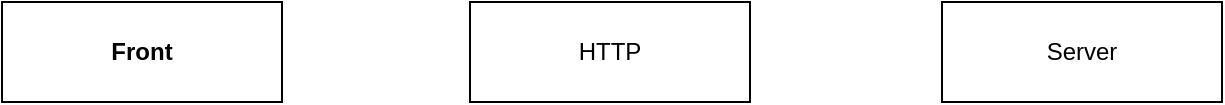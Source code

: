 <mxfile version="26.0.16">
  <diagram name="Seite-1" id="c5AsirUs7bH6exOhYLLB">
    <mxGraphModel dx="2074" dy="1180" grid="1" gridSize="10" guides="1" tooltips="1" connect="1" arrows="1" fold="1" page="1" pageScale="1" pageWidth="827" pageHeight="1169" math="0" shadow="0">
      <root>
        <mxCell id="0" />
        <mxCell id="1" parent="0" />
        <mxCell id="4zI0k6nOqhVVkPY7Iv-N-1" value="Front" style="rounded=0;whiteSpace=wrap;html=1;fontStyle=1" vertex="1" parent="1">
          <mxGeometry x="110" y="20" width="140" height="50" as="geometry" />
        </mxCell>
        <mxCell id="4zI0k6nOqhVVkPY7Iv-N-2" value="HTTP" style="rounded=0;whiteSpace=wrap;html=1;" vertex="1" parent="1">
          <mxGeometry x="344" y="20" width="140" height="50" as="geometry" />
        </mxCell>
        <mxCell id="4zI0k6nOqhVVkPY7Iv-N-3" value="Server" style="rounded=0;whiteSpace=wrap;html=1;" vertex="1" parent="1">
          <mxGeometry x="580" y="20" width="140" height="50" as="geometry" />
        </mxCell>
      </root>
    </mxGraphModel>
  </diagram>
</mxfile>

